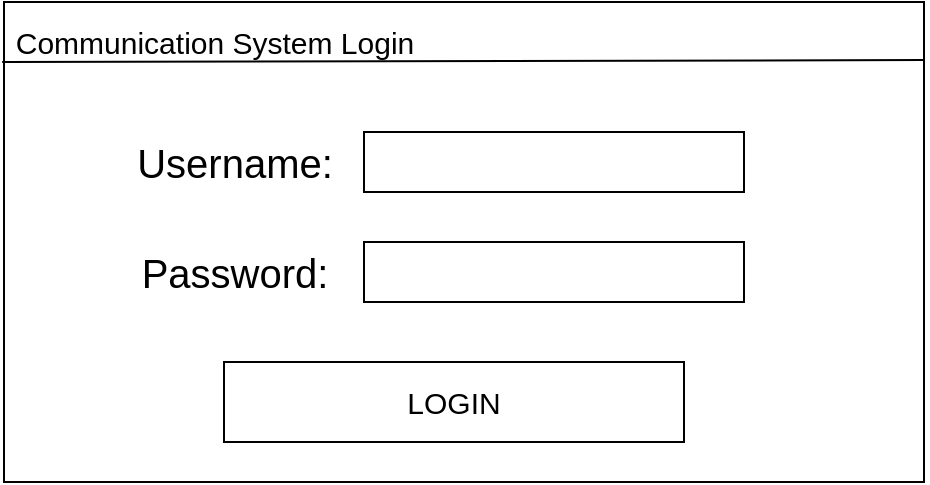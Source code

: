 <mxfile version="17.3.0" type="device"><diagram id="TrrjX-TpT_MS-1eNInF9" name="Page-1"><mxGraphModel dx="1422" dy="762" grid="1" gridSize="10" guides="1" tooltips="1" connect="1" arrows="1" fold="1" page="1" pageScale="1" pageWidth="850" pageHeight="1100" math="0" shadow="0"><root><mxCell id="0"/><mxCell id="1" parent="0"/><mxCell id="d98Sazszzvb73vTn9RQY-1" value="" style="rounded=0;whiteSpace=wrap;html=1;" vertex="1" parent="1"><mxGeometry x="220" y="100" width="460" height="240" as="geometry"/></mxCell><mxCell id="d98Sazszzvb73vTn9RQY-2" value="Username:" style="text;html=1;align=center;verticalAlign=middle;resizable=0;points=[];autosize=1;strokeColor=none;fillColor=none;fontSize=20;" vertex="1" parent="1"><mxGeometry x="280" y="165" width="110" height="30" as="geometry"/></mxCell><mxCell id="d98Sazszzvb73vTn9RQY-3" value="" style="whiteSpace=wrap;html=1;" vertex="1" parent="1"><mxGeometry x="400" y="165" width="190" height="30" as="geometry"/></mxCell><mxCell id="d98Sazszzvb73vTn9RQY-4" value="Password:" style="text;html=1;align=center;verticalAlign=middle;resizable=0;points=[];autosize=1;strokeColor=none;fillColor=none;fontSize=20;" vertex="1" parent="1"><mxGeometry x="280" y="220" width="110" height="30" as="geometry"/></mxCell><mxCell id="d98Sazszzvb73vTn9RQY-8" value="" style="whiteSpace=wrap;html=1;" vertex="1" parent="1"><mxGeometry x="400" y="220" width="190" height="30" as="geometry"/></mxCell><mxCell id="d98Sazszzvb73vTn9RQY-9" value="Communication System Login" style="text;html=1;align=center;verticalAlign=middle;resizable=0;points=[];autosize=1;strokeColor=none;fillColor=none;fontSize=15;" vertex="1" parent="1"><mxGeometry x="220" y="110" width="210" height="20" as="geometry"/></mxCell><mxCell id="d98Sazszzvb73vTn9RQY-10" value="" style="endArrow=none;html=1;rounded=0;fontSize=15;exitX=-0.002;exitY=0.125;exitDx=0;exitDy=0;exitPerimeter=0;entryX=1;entryY=0.121;entryDx=0;entryDy=0;entryPerimeter=0;" edge="1" parent="1" source="d98Sazszzvb73vTn9RQY-1" target="d98Sazszzvb73vTn9RQY-1"><mxGeometry width="50" height="50" relative="1" as="geometry"><mxPoint x="400" y="420" as="sourcePoint"/><mxPoint x="450" y="370" as="targetPoint"/></mxGeometry></mxCell><mxCell id="d98Sazszzvb73vTn9RQY-12" value="LOGIN" style="whiteSpace=wrap;html=1;fontSize=15;" vertex="1" parent="1"><mxGeometry x="330" y="280" width="230" height="40" as="geometry"/></mxCell></root></mxGraphModel></diagram></mxfile>